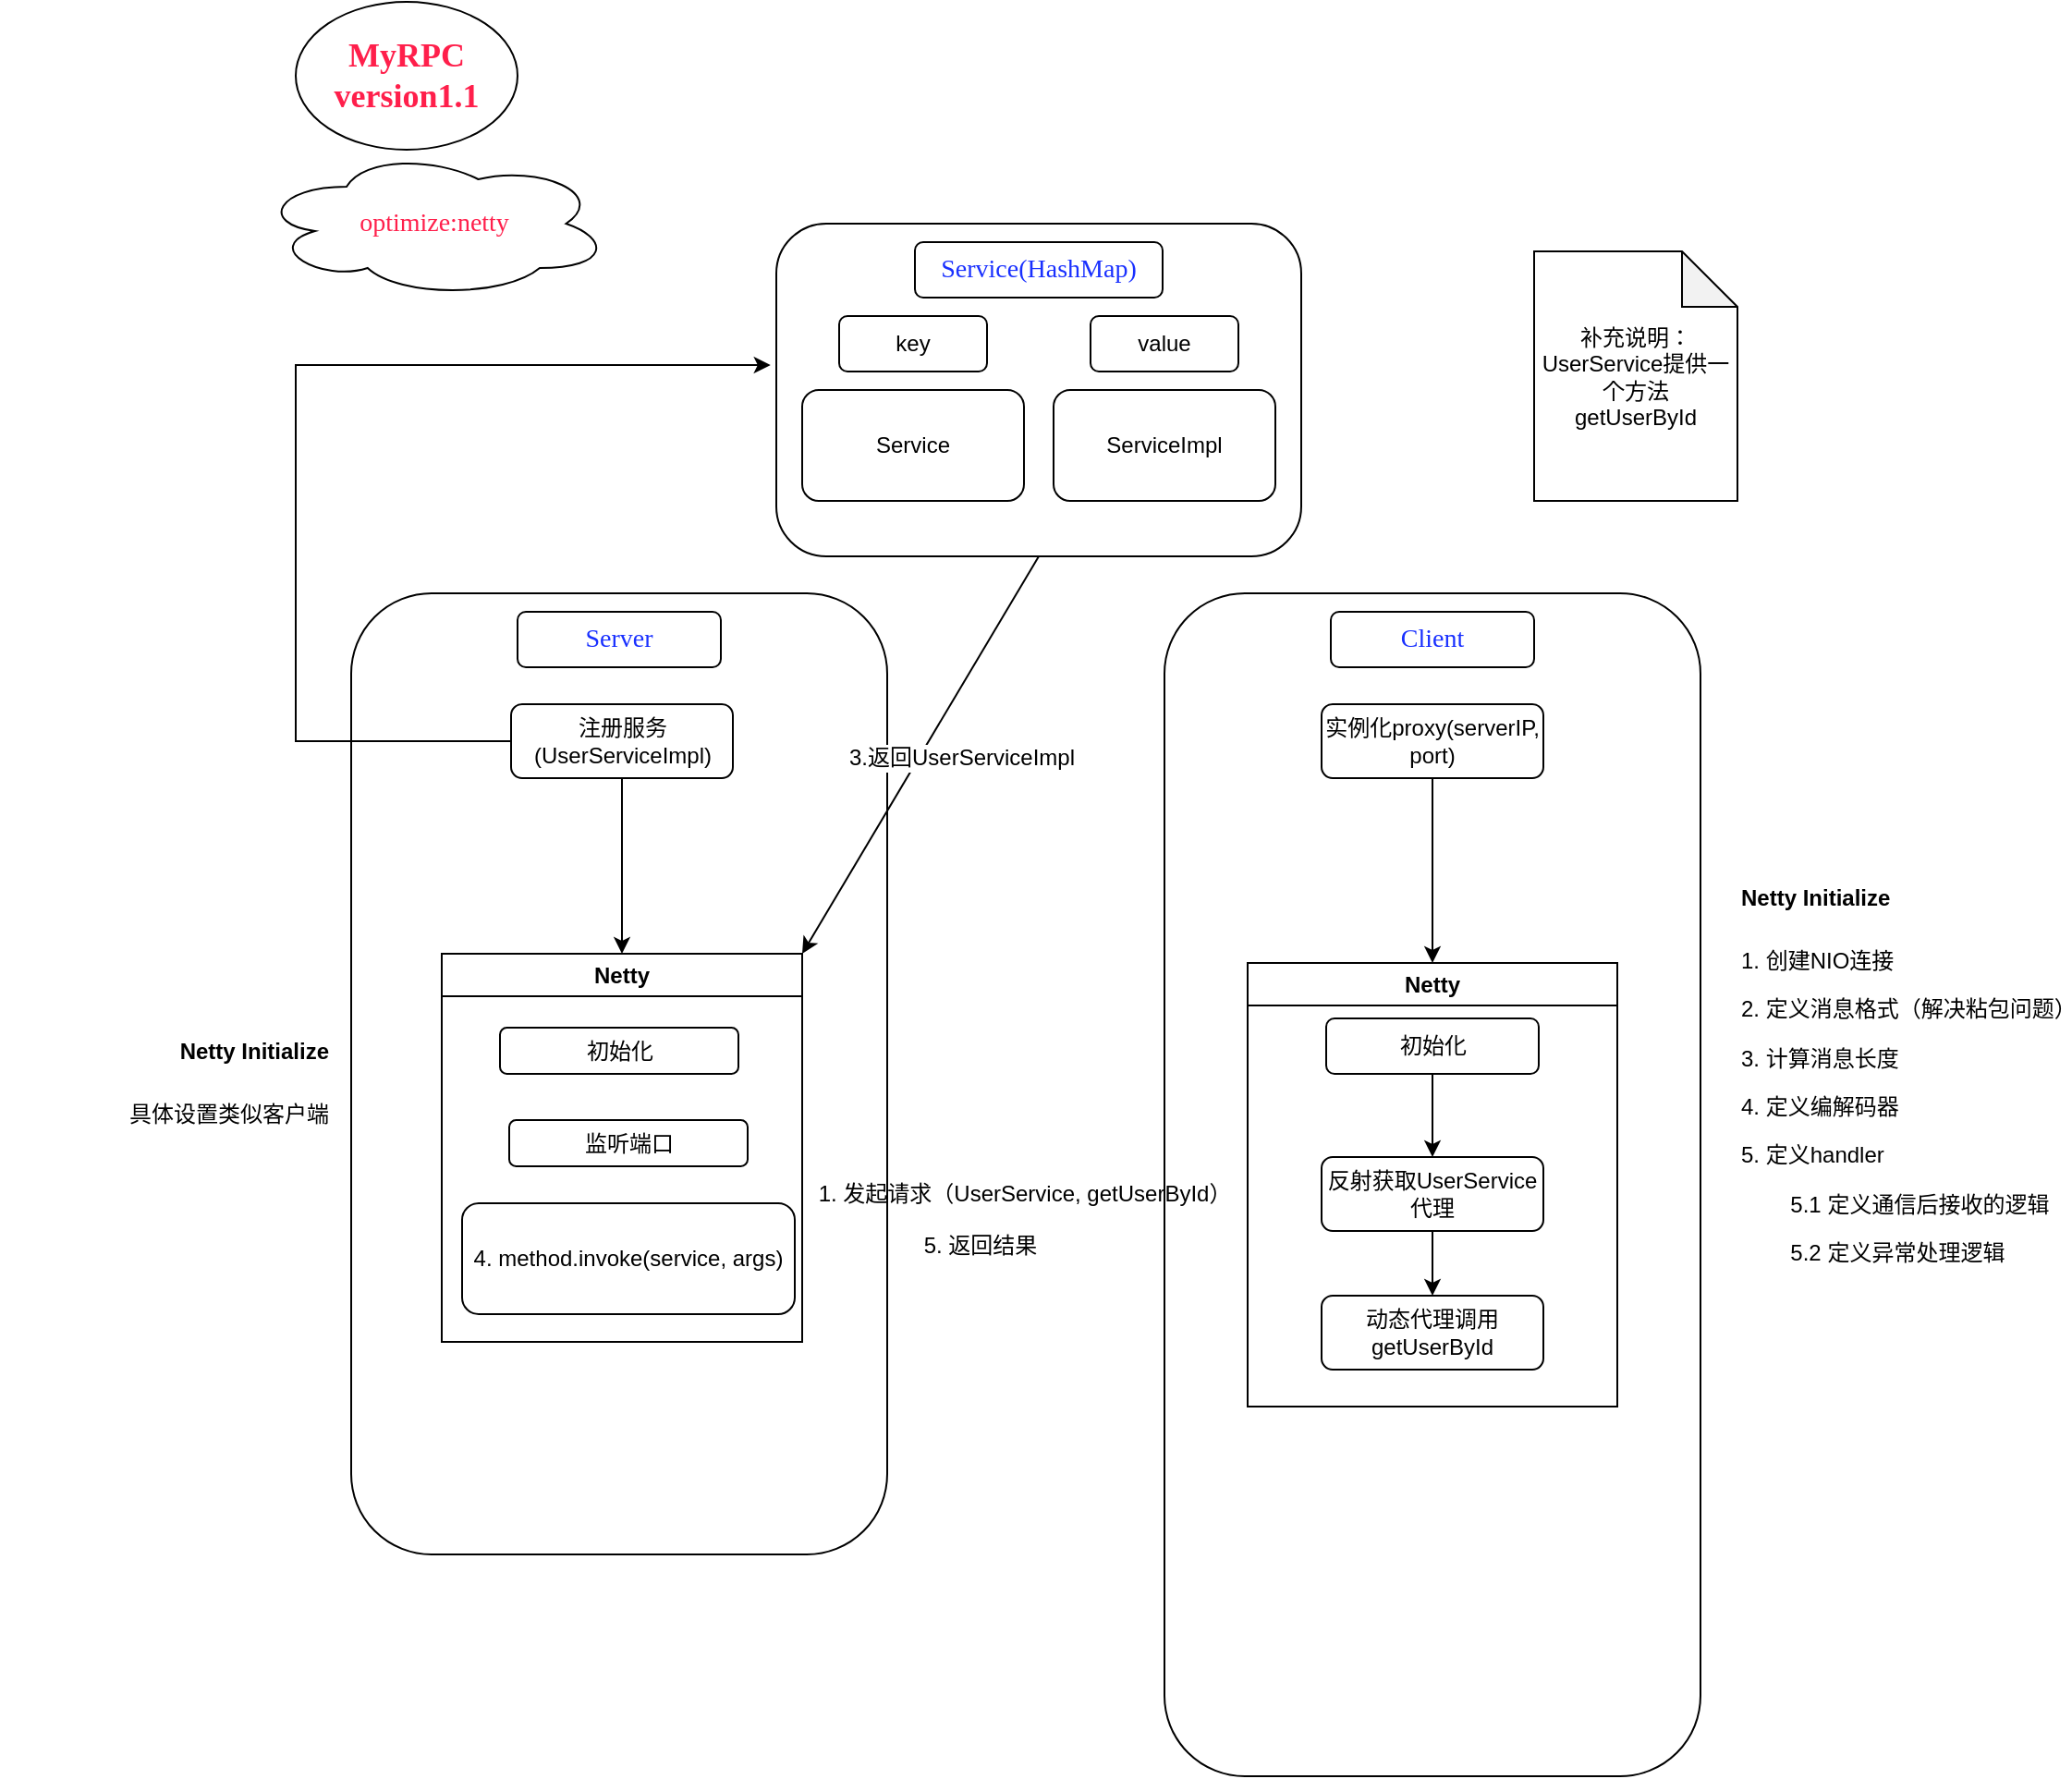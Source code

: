 <mxfile version="26.0.6">
  <diagram name="第 1 页" id="ktQa5jGP8iR777jaCJb1">
    <mxGraphModel dx="2062" dy="1824" grid="1" gridSize="10" guides="1" tooltips="1" connect="1" arrows="1" fold="1" page="1" pageScale="1" pageWidth="827" pageHeight="1169" math="0" shadow="0">
      <root>
        <mxCell id="0" />
        <mxCell id="1" parent="0" />
        <mxCell id="SFvJYZZP8eGJ6HeCGlno-1" value="&lt;div&gt;&lt;br&gt;&lt;/div&gt;" style="rounded=1;whiteSpace=wrap;html=1;" vertex="1" parent="1">
          <mxGeometry x="280" y="40" width="284" height="180" as="geometry" />
        </mxCell>
        <mxCell id="SFvJYZZP8eGJ6HeCGlno-2" value="&lt;font color=&quot;#1930ff&quot; style=&quot;font-size: 14px;&quot; face=&quot;Comic Sans MS&quot;&gt;Service(HashMap)&lt;/font&gt;" style="rounded=1;whiteSpace=wrap;html=1;" vertex="1" parent="1">
          <mxGeometry x="355" y="50" width="134" height="30" as="geometry" />
        </mxCell>
        <mxCell id="SFvJYZZP8eGJ6HeCGlno-3" value="Service" style="rounded=1;whiteSpace=wrap;html=1;" vertex="1" parent="1">
          <mxGeometry x="294" y="130" width="120" height="60" as="geometry" />
        </mxCell>
        <mxCell id="SFvJYZZP8eGJ6HeCGlno-4" value="ServiceImpl" style="rounded=1;whiteSpace=wrap;html=1;" vertex="1" parent="1">
          <mxGeometry x="430" y="130" width="120" height="60" as="geometry" />
        </mxCell>
        <mxCell id="SFvJYZZP8eGJ6HeCGlno-5" value="key" style="rounded=1;whiteSpace=wrap;html=1;" vertex="1" parent="1">
          <mxGeometry x="314" y="90" width="80" height="30" as="geometry" />
        </mxCell>
        <mxCell id="SFvJYZZP8eGJ6HeCGlno-6" value="value" style="rounded=1;whiteSpace=wrap;html=1;" vertex="1" parent="1">
          <mxGeometry x="450" y="90" width="80" height="30" as="geometry" />
        </mxCell>
        <mxCell id="SFvJYZZP8eGJ6HeCGlno-7" value="" style="rounded=1;whiteSpace=wrap;html=1;" vertex="1" parent="1">
          <mxGeometry x="50" y="240" width="290" height="520" as="geometry" />
        </mxCell>
        <mxCell id="SFvJYZZP8eGJ6HeCGlno-8" value="" style="rounded=1;whiteSpace=wrap;html=1;" vertex="1" parent="1">
          <mxGeometry x="490" y="240" width="290" height="640" as="geometry" />
        </mxCell>
        <mxCell id="SFvJYZZP8eGJ6HeCGlno-9" value="&lt;font face=&quot;Comic Sans MS&quot; color=&quot;#1930ff&quot; style=&quot;font-size: 14px;&quot;&gt;Server&lt;/font&gt;" style="rounded=1;whiteSpace=wrap;html=1;" vertex="1" parent="1">
          <mxGeometry x="140" y="250" width="110" height="30" as="geometry" />
        </mxCell>
        <mxCell id="SFvJYZZP8eGJ6HeCGlno-10" value="&lt;font style=&quot;font-size: 14px;&quot; color=&quot;#1930ff&quot; face=&quot;Comic Sans MS&quot;&gt;Client&lt;/font&gt;" style="rounded=1;whiteSpace=wrap;html=1;" vertex="1" parent="1">
          <mxGeometry x="580" y="250" width="110" height="30" as="geometry" />
        </mxCell>
        <mxCell id="SFvJYZZP8eGJ6HeCGlno-11" value="&lt;h2&gt;&lt;font color=&quot;#ff1f4b&quot; style=&quot;font-size: 18px;&quot; face=&quot;Comic Sans MS&quot;&gt;MyRPC&lt;br&gt;version1.1&lt;/font&gt;&lt;/h2&gt;" style="ellipse;whiteSpace=wrap;html=1;" vertex="1" parent="1">
          <mxGeometry x="20" y="-80" width="120" height="80" as="geometry" />
        </mxCell>
        <mxCell id="SFvJYZZP8eGJ6HeCGlno-12" value="" style="edgeStyle=orthogonalEdgeStyle;rounded=0;orthogonalLoop=1;jettySize=auto;html=1;entryX=-0.011;entryY=0.425;entryDx=0;entryDy=0;entryPerimeter=0;" edge="1" parent="1" source="SFvJYZZP8eGJ6HeCGlno-14" target="SFvJYZZP8eGJ6HeCGlno-1">
          <mxGeometry relative="1" as="geometry">
            <mxPoint x="60" y="130" as="targetPoint" />
            <Array as="points">
              <mxPoint x="20" y="320" />
              <mxPoint x="20" y="116" />
            </Array>
          </mxGeometry>
        </mxCell>
        <mxCell id="SFvJYZZP8eGJ6HeCGlno-14" value="注册服务(UserServiceImpl)" style="rounded=1;whiteSpace=wrap;html=1;" vertex="1" parent="1">
          <mxGeometry x="136.5" y="300" width="120" height="40" as="geometry" />
        </mxCell>
        <mxCell id="SFvJYZZP8eGJ6HeCGlno-16" value="实例化proxy(serverIP, port)" style="rounded=1;whiteSpace=wrap;html=1;" vertex="1" parent="1">
          <mxGeometry x="575" y="300" width="120" height="40" as="geometry" />
        </mxCell>
        <mxCell id="SFvJYZZP8eGJ6HeCGlno-47" value="" style="edgeStyle=orthogonalEdgeStyle;rounded=0;orthogonalLoop=1;jettySize=auto;html=1;" edge="1" parent="1" source="SFvJYZZP8eGJ6HeCGlno-18" target="SFvJYZZP8eGJ6HeCGlno-21">
          <mxGeometry relative="1" as="geometry" />
        </mxCell>
        <mxCell id="SFvJYZZP8eGJ6HeCGlno-18" value="反射获取UserService代理" style="rounded=1;whiteSpace=wrap;html=1;" vertex="1" parent="1">
          <mxGeometry x="575" y="545" width="120" height="40" as="geometry" />
        </mxCell>
        <mxCell id="SFvJYZZP8eGJ6HeCGlno-19" value="补充说明：&lt;div&gt;UserService提供一个方法&lt;/div&gt;&lt;div&gt;getUserById&lt;/div&gt;" style="shape=note;whiteSpace=wrap;html=1;backgroundOutline=1;darkOpacity=0.05;" vertex="1" parent="1">
          <mxGeometry x="690" y="55" width="110" height="135" as="geometry" />
        </mxCell>
        <mxCell id="SFvJYZZP8eGJ6HeCGlno-21" value="动态代理调用getUserById" style="rounded=1;whiteSpace=wrap;html=1;" vertex="1" parent="1">
          <mxGeometry x="575" y="620" width="120" height="40" as="geometry" />
        </mxCell>
        <mxCell id="SFvJYZZP8eGJ6HeCGlno-25" value="1. 发起请求（UserService, getUserById）" style="text;html=1;align=center;verticalAlign=middle;resizable=0;points=[];autosize=1;strokeColor=none;fillColor=none;" vertex="1" parent="1">
          <mxGeometry x="289" y="550" width="250" height="30" as="geometry" />
        </mxCell>
        <mxCell id="SFvJYZZP8eGJ6HeCGlno-28" value="Netty" style="swimlane;whiteSpace=wrap;html=1;" vertex="1" parent="1">
          <mxGeometry x="99" y="435" width="195" height="210" as="geometry" />
        </mxCell>
        <mxCell id="SFvJYZZP8eGJ6HeCGlno-52" value="监听端口" style="rounded=1;whiteSpace=wrap;html=1;" vertex="1" parent="SFvJYZZP8eGJ6HeCGlno-28">
          <mxGeometry x="36.5" y="90" width="129" height="25" as="geometry" />
        </mxCell>
        <mxCell id="SFvJYZZP8eGJ6HeCGlno-58" value="初始化" style="rounded=1;whiteSpace=wrap;html=1;" vertex="1" parent="SFvJYZZP8eGJ6HeCGlno-28">
          <mxGeometry x="31.5" y="40" width="129" height="25" as="geometry" />
        </mxCell>
        <mxCell id="SFvJYZZP8eGJ6HeCGlno-29" value="" style="endArrow=classic;html=1;rounded=0;exitX=0.5;exitY=1;exitDx=0;exitDy=0;entryX=1;entryY=0;entryDx=0;entryDy=0;" edge="1" parent="1" source="SFvJYZZP8eGJ6HeCGlno-1" target="SFvJYZZP8eGJ6HeCGlno-28">
          <mxGeometry width="50" height="50" relative="1" as="geometry">
            <mxPoint x="470" y="450" as="sourcePoint" />
            <mxPoint x="520" y="400" as="targetPoint" />
          </mxGeometry>
        </mxCell>
        <mxCell id="SFvJYZZP8eGJ6HeCGlno-30" value="&lt;font style=&quot;font-size: 12px;&quot;&gt;3.返回UserServiceImpl&lt;/font&gt;" style="edgeLabel;html=1;align=center;verticalAlign=middle;resizable=0;points=[];" vertex="1" connectable="0" parent="SFvJYZZP8eGJ6HeCGlno-29">
          <mxGeometry x="-0.011" y="3" relative="1" as="geometry">
            <mxPoint x="18" y="1" as="offset" />
          </mxGeometry>
        </mxCell>
        <mxCell id="SFvJYZZP8eGJ6HeCGlno-33" value="4. method.invoke(service, args)" style="rounded=1;whiteSpace=wrap;html=1;" vertex="1" parent="1">
          <mxGeometry x="110" y="570" width="180" height="60" as="geometry" />
        </mxCell>
        <mxCell id="SFvJYZZP8eGJ6HeCGlno-34" value="5. 返回结果" style="text;html=1;align=center;verticalAlign=middle;resizable=0;points=[];autosize=1;strokeColor=none;fillColor=none;" vertex="1" parent="1">
          <mxGeometry x="350" y="578" width="80" height="30" as="geometry" />
        </mxCell>
        <mxCell id="SFvJYZZP8eGJ6HeCGlno-36" value="&lt;font style=&quot;font-size: 14px; color: rgb(255, 31, 75);&quot; face=&quot;Comic Sans MS&quot;&gt;optimize:netty&lt;/font&gt;" style="ellipse;shape=cloud;whiteSpace=wrap;html=1;" vertex="1" parent="1">
          <mxGeometry width="190" height="80" as="geometry" />
        </mxCell>
        <mxCell id="SFvJYZZP8eGJ6HeCGlno-44" value="&lt;h1 style=&quot;margin-top: 0px;&quot;&gt;&lt;font style=&quot;font-size: 12px;&quot;&gt;Netty Initialize&lt;/font&gt;&lt;/h1&gt;&lt;p&gt;&lt;font&gt;1. 创建NIO连接&lt;/font&gt;&lt;/p&gt;&lt;p&gt;&lt;font&gt;2. 定义消息格式（解决粘包问题）&lt;/font&gt;&lt;/p&gt;&lt;p&gt;&lt;font&gt;3. 计算消息长度&lt;/font&gt;&lt;/p&gt;&lt;p&gt;&lt;font&gt;4. 定义编解码器&lt;/font&gt;&lt;/p&gt;&lt;p&gt;&lt;font&gt;5. 定义handler&lt;/font&gt;&lt;/p&gt;&lt;p&gt;&lt;font&gt;&lt;span style=&quot;white-space: pre;&quot;&gt;&#x9;&lt;/span&gt;5.1 定义通信后接收的逻辑&lt;br&gt;&lt;/font&gt;&lt;/p&gt;&lt;p&gt;&lt;font style=&quot;&quot;&gt;&lt;font&gt;&lt;span style=&quot;white-space: pre;&quot;&gt;&#x9;&lt;/span&gt;5.2 定义异常处理逻辑&lt;/font&gt;&lt;br&gt;&lt;/font&gt;&lt;/p&gt;" style="text;html=1;whiteSpace=wrap;overflow=hidden;rounded=0;" vertex="1" parent="1">
          <mxGeometry x="800" y="380" width="180" height="320" as="geometry" />
        </mxCell>
        <mxCell id="SFvJYZZP8eGJ6HeCGlno-48" value="Netty" style="swimlane;whiteSpace=wrap;html=1;" vertex="1" parent="1">
          <mxGeometry x="535" y="440" width="200" height="240" as="geometry" />
        </mxCell>
        <mxCell id="SFvJYZZP8eGJ6HeCGlno-49" value="" style="endArrow=classic;html=1;rounded=0;exitX=0.5;exitY=1;exitDx=0;exitDy=0;entryX=0.5;entryY=0;entryDx=0;entryDy=0;" edge="1" parent="1" source="SFvJYZZP8eGJ6HeCGlno-16" target="SFvJYZZP8eGJ6HeCGlno-48">
          <mxGeometry width="50" height="50" relative="1" as="geometry">
            <mxPoint x="430" y="570" as="sourcePoint" />
            <mxPoint x="480" y="520" as="targetPoint" />
          </mxGeometry>
        </mxCell>
        <mxCell id="SFvJYZZP8eGJ6HeCGlno-50" value="&lt;h1 style=&quot;margin-top: 0px;&quot;&gt;&lt;font style=&quot;font-size: 12px;&quot;&gt;Netty Initialize&lt;/font&gt;&lt;/h1&gt;&lt;p&gt;具体设置类似客户端&lt;/p&gt;" style="text;html=1;whiteSpace=wrap;overflow=hidden;rounded=0;align=right;" vertex="1" parent="1">
          <mxGeometry x="-140" y="462.5" width="180" height="95" as="geometry" />
        </mxCell>
        <mxCell id="SFvJYZZP8eGJ6HeCGlno-51" value="" style="endArrow=classic;html=1;rounded=0;exitX=0.5;exitY=1;exitDx=0;exitDy=0;entryX=0.5;entryY=0;entryDx=0;entryDy=0;" edge="1" parent="1" source="SFvJYZZP8eGJ6HeCGlno-14" target="SFvJYZZP8eGJ6HeCGlno-28">
          <mxGeometry width="50" height="50" relative="1" as="geometry">
            <mxPoint x="460" y="480" as="sourcePoint" />
            <mxPoint x="510" y="430" as="targetPoint" />
          </mxGeometry>
        </mxCell>
        <mxCell id="SFvJYZZP8eGJ6HeCGlno-57" value="" style="edgeStyle=orthogonalEdgeStyle;rounded=0;orthogonalLoop=1;jettySize=auto;html=1;" edge="1" parent="1" source="SFvJYZZP8eGJ6HeCGlno-54" target="SFvJYZZP8eGJ6HeCGlno-18">
          <mxGeometry relative="1" as="geometry" />
        </mxCell>
        <mxCell id="SFvJYZZP8eGJ6HeCGlno-54" value="初始化" style="rounded=1;whiteSpace=wrap;html=1;" vertex="1" parent="1">
          <mxGeometry x="577.5" y="470" width="115" height="30" as="geometry" />
        </mxCell>
      </root>
    </mxGraphModel>
  </diagram>
</mxfile>
